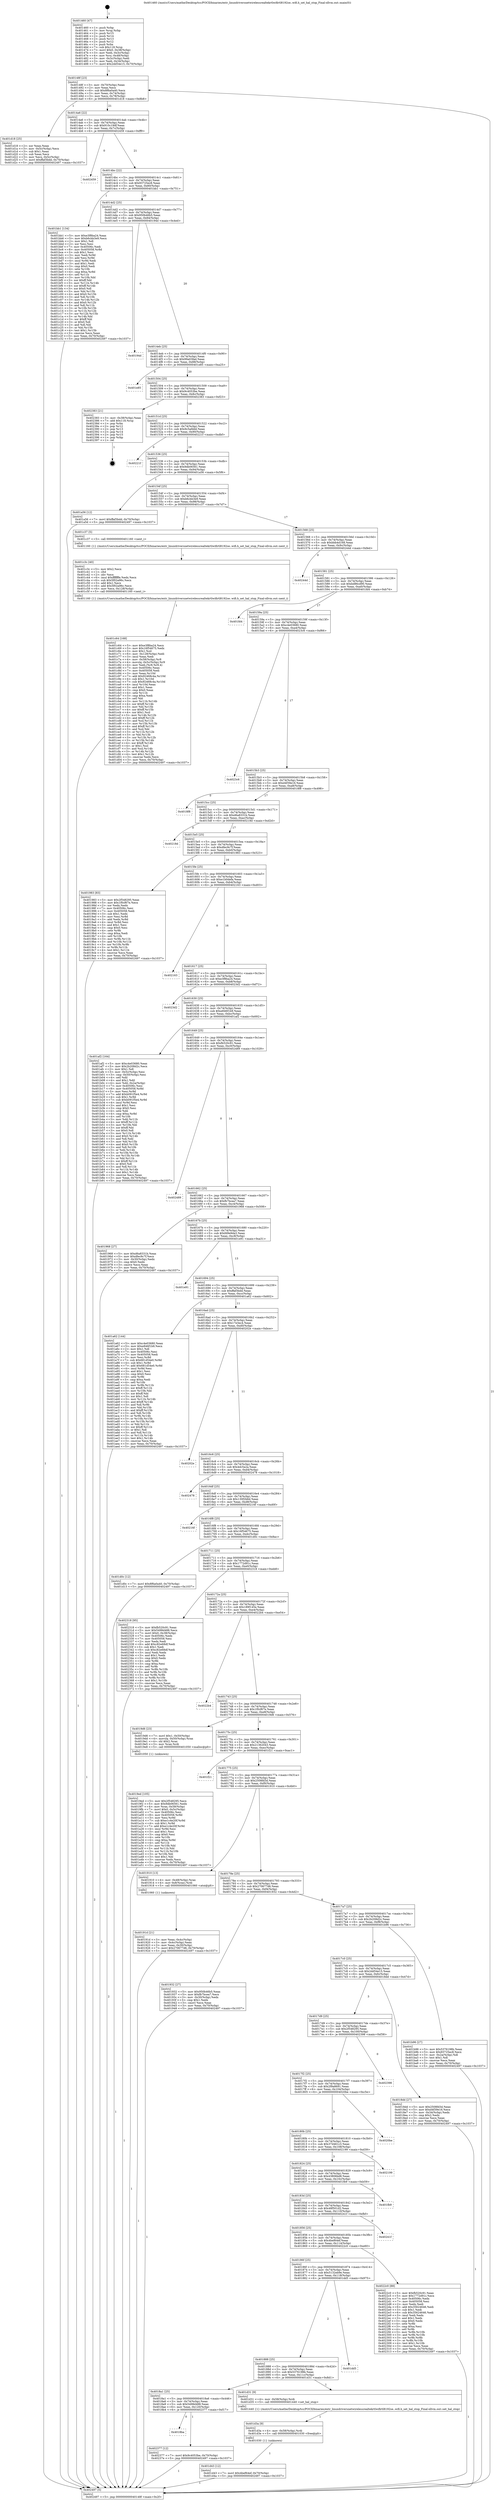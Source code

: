 digraph "0x401460" {
  label = "0x401460 (/mnt/c/Users/mathe/Desktop/tcc/POCII/binaries/extr_linuxdriversnetwirelessrealtekrtlwifirtl8192se..wifi.h_set_hal_stop_Final-ollvm.out::main(0))"
  labelloc = "t"
  node[shape=record]

  Entry [label="",width=0.3,height=0.3,shape=circle,fillcolor=black,style=filled]
  "0x40148f" [label="{
     0x40148f [23]\l
     | [instrs]\l
     &nbsp;&nbsp;0x40148f \<+3\>: mov -0x70(%rbp),%eax\l
     &nbsp;&nbsp;0x401492 \<+2\>: mov %eax,%ecx\l
     &nbsp;&nbsp;0x401494 \<+6\>: sub $0x8f6a0a40,%ecx\l
     &nbsp;&nbsp;0x40149a \<+3\>: mov %eax,-0x74(%rbp)\l
     &nbsp;&nbsp;0x40149d \<+3\>: mov %ecx,-0x78(%rbp)\l
     &nbsp;&nbsp;0x4014a0 \<+6\>: je 0000000000401d18 \<main+0x8b8\>\l
  }"]
  "0x401d18" [label="{
     0x401d18 [25]\l
     | [instrs]\l
     &nbsp;&nbsp;0x401d18 \<+2\>: xor %eax,%eax\l
     &nbsp;&nbsp;0x401d1a \<+3\>: mov -0x5c(%rbp),%ecx\l
     &nbsp;&nbsp;0x401d1d \<+3\>: sub $0x1,%eax\l
     &nbsp;&nbsp;0x401d20 \<+2\>: sub %eax,%ecx\l
     &nbsp;&nbsp;0x401d22 \<+3\>: mov %ecx,-0x5c(%rbp)\l
     &nbsp;&nbsp;0x401d25 \<+7\>: movl $0xffaf3bdd,-0x70(%rbp)\l
     &nbsp;&nbsp;0x401d2c \<+5\>: jmp 0000000000402497 \<main+0x1037\>\l
  }"]
  "0x4014a6" [label="{
     0x4014a6 [22]\l
     | [instrs]\l
     &nbsp;&nbsp;0x4014a6 \<+5\>: jmp 00000000004014ab \<main+0x4b\>\l
     &nbsp;&nbsp;0x4014ab \<+3\>: mov -0x74(%rbp),%eax\l
     &nbsp;&nbsp;0x4014ae \<+5\>: sub $0x910c19df,%eax\l
     &nbsp;&nbsp;0x4014b3 \<+3\>: mov %eax,-0x7c(%rbp)\l
     &nbsp;&nbsp;0x4014b6 \<+6\>: je 0000000000402459 \<main+0xff9\>\l
  }"]
  Exit [label="",width=0.3,height=0.3,shape=circle,fillcolor=black,style=filled,peripheries=2]
  "0x402459" [label="{
     0x402459\l
  }", style=dashed]
  "0x4014bc" [label="{
     0x4014bc [22]\l
     | [instrs]\l
     &nbsp;&nbsp;0x4014bc \<+5\>: jmp 00000000004014c1 \<main+0x61\>\l
     &nbsp;&nbsp;0x4014c1 \<+3\>: mov -0x74(%rbp),%eax\l
     &nbsp;&nbsp;0x4014c4 \<+5\>: sub $0x93725ec8,%eax\l
     &nbsp;&nbsp;0x4014c9 \<+3\>: mov %eax,-0x80(%rbp)\l
     &nbsp;&nbsp;0x4014cc \<+6\>: je 0000000000401bb1 \<main+0x751\>\l
  }"]
  "0x4018ba" [label="{
     0x4018ba\l
  }", style=dashed]
  "0x401bb1" [label="{
     0x401bb1 [134]\l
     | [instrs]\l
     &nbsp;&nbsp;0x401bb1 \<+5\>: mov $0xe3f8ba24,%eax\l
     &nbsp;&nbsp;0x401bb6 \<+5\>: mov $0xb6cbb3e9,%ecx\l
     &nbsp;&nbsp;0x401bbb \<+2\>: mov $0x1,%dl\l
     &nbsp;&nbsp;0x401bbd \<+2\>: xor %esi,%esi\l
     &nbsp;&nbsp;0x401bbf \<+7\>: mov 0x40506c,%edi\l
     &nbsp;&nbsp;0x401bc6 \<+8\>: mov 0x405058,%r8d\l
     &nbsp;&nbsp;0x401bce \<+3\>: sub $0x1,%esi\l
     &nbsp;&nbsp;0x401bd1 \<+3\>: mov %edi,%r9d\l
     &nbsp;&nbsp;0x401bd4 \<+3\>: add %esi,%r9d\l
     &nbsp;&nbsp;0x401bd7 \<+4\>: imul %r9d,%edi\l
     &nbsp;&nbsp;0x401bdb \<+3\>: and $0x1,%edi\l
     &nbsp;&nbsp;0x401bde \<+3\>: cmp $0x0,%edi\l
     &nbsp;&nbsp;0x401be1 \<+4\>: sete %r10b\l
     &nbsp;&nbsp;0x401be5 \<+4\>: cmp $0xa,%r8d\l
     &nbsp;&nbsp;0x401be9 \<+4\>: setl %r11b\l
     &nbsp;&nbsp;0x401bed \<+3\>: mov %r10b,%bl\l
     &nbsp;&nbsp;0x401bf0 \<+3\>: xor $0xff,%bl\l
     &nbsp;&nbsp;0x401bf3 \<+3\>: mov %r11b,%r14b\l
     &nbsp;&nbsp;0x401bf6 \<+4\>: xor $0xff,%r14b\l
     &nbsp;&nbsp;0x401bfa \<+3\>: xor $0x0,%dl\l
     &nbsp;&nbsp;0x401bfd \<+3\>: mov %bl,%r15b\l
     &nbsp;&nbsp;0x401c00 \<+4\>: and $0x0,%r15b\l
     &nbsp;&nbsp;0x401c04 \<+3\>: and %dl,%r10b\l
     &nbsp;&nbsp;0x401c07 \<+3\>: mov %r14b,%r12b\l
     &nbsp;&nbsp;0x401c0a \<+4\>: and $0x0,%r12b\l
     &nbsp;&nbsp;0x401c0e \<+3\>: and %dl,%r11b\l
     &nbsp;&nbsp;0x401c11 \<+3\>: or %r10b,%r15b\l
     &nbsp;&nbsp;0x401c14 \<+3\>: or %r11b,%r12b\l
     &nbsp;&nbsp;0x401c17 \<+3\>: xor %r12b,%r15b\l
     &nbsp;&nbsp;0x401c1a \<+3\>: or %r14b,%bl\l
     &nbsp;&nbsp;0x401c1d \<+3\>: xor $0xff,%bl\l
     &nbsp;&nbsp;0x401c20 \<+3\>: or $0x0,%dl\l
     &nbsp;&nbsp;0x401c23 \<+2\>: and %dl,%bl\l
     &nbsp;&nbsp;0x401c25 \<+3\>: or %bl,%r15b\l
     &nbsp;&nbsp;0x401c28 \<+4\>: test $0x1,%r15b\l
     &nbsp;&nbsp;0x401c2c \<+3\>: cmovne %ecx,%eax\l
     &nbsp;&nbsp;0x401c2f \<+3\>: mov %eax,-0x70(%rbp)\l
     &nbsp;&nbsp;0x401c32 \<+5\>: jmp 0000000000402497 \<main+0x1037\>\l
  }"]
  "0x4014d2" [label="{
     0x4014d2 [25]\l
     | [instrs]\l
     &nbsp;&nbsp;0x4014d2 \<+5\>: jmp 00000000004014d7 \<main+0x77\>\l
     &nbsp;&nbsp;0x4014d7 \<+3\>: mov -0x74(%rbp),%eax\l
     &nbsp;&nbsp;0x4014da \<+5\>: sub $0x950b46b5,%eax\l
     &nbsp;&nbsp;0x4014df \<+6\>: mov %eax,-0x84(%rbp)\l
     &nbsp;&nbsp;0x4014e5 \<+6\>: je 000000000040194d \<main+0x4ed\>\l
  }"]
  "0x402377" [label="{
     0x402377 [12]\l
     | [instrs]\l
     &nbsp;&nbsp;0x402377 \<+7\>: movl $0x9c4053be,-0x70(%rbp)\l
     &nbsp;&nbsp;0x40237e \<+5\>: jmp 0000000000402497 \<main+0x1037\>\l
  }"]
  "0x40194d" [label="{
     0x40194d\l
  }", style=dashed]
  "0x4014eb" [label="{
     0x4014eb [25]\l
     | [instrs]\l
     &nbsp;&nbsp;0x4014eb \<+5\>: jmp 00000000004014f0 \<main+0x90\>\l
     &nbsp;&nbsp;0x4014f0 \<+3\>: mov -0x74(%rbp),%eax\l
     &nbsp;&nbsp;0x4014f3 \<+5\>: sub $0x99a03fad,%eax\l
     &nbsp;&nbsp;0x4014f8 \<+6\>: mov %eax,-0x88(%rbp)\l
     &nbsp;&nbsp;0x4014fe \<+6\>: je 0000000000401e85 \<main+0xa25\>\l
  }"]
  "0x401d43" [label="{
     0x401d43 [12]\l
     | [instrs]\l
     &nbsp;&nbsp;0x401d43 \<+7\>: movl $0x4bef64ef,-0x70(%rbp)\l
     &nbsp;&nbsp;0x401d4a \<+5\>: jmp 0000000000402497 \<main+0x1037\>\l
  }"]
  "0x401e85" [label="{
     0x401e85\l
  }", style=dashed]
  "0x401504" [label="{
     0x401504 [25]\l
     | [instrs]\l
     &nbsp;&nbsp;0x401504 \<+5\>: jmp 0000000000401509 \<main+0xa9\>\l
     &nbsp;&nbsp;0x401509 \<+3\>: mov -0x74(%rbp),%eax\l
     &nbsp;&nbsp;0x40150c \<+5\>: sub $0x9c4053be,%eax\l
     &nbsp;&nbsp;0x401511 \<+6\>: mov %eax,-0x8c(%rbp)\l
     &nbsp;&nbsp;0x401517 \<+6\>: je 0000000000402383 \<main+0xf23\>\l
  }"]
  "0x401d3a" [label="{
     0x401d3a [9]\l
     | [instrs]\l
     &nbsp;&nbsp;0x401d3a \<+4\>: mov -0x58(%rbp),%rdi\l
     &nbsp;&nbsp;0x401d3e \<+5\>: call 0000000000401030 \<free@plt\>\l
     | [calls]\l
     &nbsp;&nbsp;0x401030 \{1\} (unknown)\l
  }"]
  "0x402383" [label="{
     0x402383 [21]\l
     | [instrs]\l
     &nbsp;&nbsp;0x402383 \<+3\>: mov -0x38(%rbp),%eax\l
     &nbsp;&nbsp;0x402386 \<+7\>: add $0x118,%rsp\l
     &nbsp;&nbsp;0x40238d \<+1\>: pop %rbx\l
     &nbsp;&nbsp;0x40238e \<+2\>: pop %r12\l
     &nbsp;&nbsp;0x402390 \<+2\>: pop %r13\l
     &nbsp;&nbsp;0x402392 \<+2\>: pop %r14\l
     &nbsp;&nbsp;0x402394 \<+2\>: pop %r15\l
     &nbsp;&nbsp;0x402396 \<+1\>: pop %rbp\l
     &nbsp;&nbsp;0x402397 \<+1\>: ret\l
  }"]
  "0x40151d" [label="{
     0x40151d [25]\l
     | [instrs]\l
     &nbsp;&nbsp;0x40151d \<+5\>: jmp 0000000000401522 \<main+0xc2\>\l
     &nbsp;&nbsp;0x401522 \<+3\>: mov -0x74(%rbp),%eax\l
     &nbsp;&nbsp;0x401525 \<+5\>: sub $0x9c5afddd,%eax\l
     &nbsp;&nbsp;0x40152a \<+6\>: mov %eax,-0x90(%rbp)\l
     &nbsp;&nbsp;0x401530 \<+6\>: je 000000000040221f \<main+0xdbf\>\l
  }"]
  "0x4018a1" [label="{
     0x4018a1 [25]\l
     | [instrs]\l
     &nbsp;&nbsp;0x4018a1 \<+5\>: jmp 00000000004018a6 \<main+0x446\>\l
     &nbsp;&nbsp;0x4018a6 \<+3\>: mov -0x74(%rbp),%eax\l
     &nbsp;&nbsp;0x4018a9 \<+5\>: sub $0x5498d488,%eax\l
     &nbsp;&nbsp;0x4018ae \<+6\>: mov %eax,-0x120(%rbp)\l
     &nbsp;&nbsp;0x4018b4 \<+6\>: je 0000000000402377 \<main+0xf17\>\l
  }"]
  "0x40221f" [label="{
     0x40221f\l
  }", style=dashed]
  "0x401536" [label="{
     0x401536 [25]\l
     | [instrs]\l
     &nbsp;&nbsp;0x401536 \<+5\>: jmp 000000000040153b \<main+0xdb\>\l
     &nbsp;&nbsp;0x40153b \<+3\>: mov -0x74(%rbp),%eax\l
     &nbsp;&nbsp;0x40153e \<+5\>: sub $0x9db06561,%eax\l
     &nbsp;&nbsp;0x401543 \<+6\>: mov %eax,-0x94(%rbp)\l
     &nbsp;&nbsp;0x401549 \<+6\>: je 0000000000401a56 \<main+0x5f6\>\l
  }"]
  "0x401d31" [label="{
     0x401d31 [9]\l
     | [instrs]\l
     &nbsp;&nbsp;0x401d31 \<+4\>: mov -0x58(%rbp),%rdi\l
     &nbsp;&nbsp;0x401d35 \<+5\>: call 0000000000401440 \<set_hal_stop\>\l
     | [calls]\l
     &nbsp;&nbsp;0x401440 \{1\} (/mnt/c/Users/mathe/Desktop/tcc/POCII/binaries/extr_linuxdriversnetwirelessrealtekrtlwifirtl8192se..wifi.h_set_hal_stop_Final-ollvm.out::set_hal_stop)\l
  }"]
  "0x401a56" [label="{
     0x401a56 [12]\l
     | [instrs]\l
     &nbsp;&nbsp;0x401a56 \<+7\>: movl $0xffaf3bdd,-0x70(%rbp)\l
     &nbsp;&nbsp;0x401a5d \<+5\>: jmp 0000000000402497 \<main+0x1037\>\l
  }"]
  "0x40154f" [label="{
     0x40154f [25]\l
     | [instrs]\l
     &nbsp;&nbsp;0x40154f \<+5\>: jmp 0000000000401554 \<main+0xf4\>\l
     &nbsp;&nbsp;0x401554 \<+3\>: mov -0x74(%rbp),%eax\l
     &nbsp;&nbsp;0x401557 \<+5\>: sub $0xb6cbb3e9,%eax\l
     &nbsp;&nbsp;0x40155c \<+6\>: mov %eax,-0x98(%rbp)\l
     &nbsp;&nbsp;0x401562 \<+6\>: je 0000000000401c37 \<main+0x7d7\>\l
  }"]
  "0x401888" [label="{
     0x401888 [25]\l
     | [instrs]\l
     &nbsp;&nbsp;0x401888 \<+5\>: jmp 000000000040188d \<main+0x42d\>\l
     &nbsp;&nbsp;0x40188d \<+3\>: mov -0x74(%rbp),%eax\l
     &nbsp;&nbsp;0x401890 \<+5\>: sub $0x5376198b,%eax\l
     &nbsp;&nbsp;0x401895 \<+6\>: mov %eax,-0x11c(%rbp)\l
     &nbsp;&nbsp;0x40189b \<+6\>: je 0000000000401d31 \<main+0x8d1\>\l
  }"]
  "0x401c37" [label="{
     0x401c37 [5]\l
     | [instrs]\l
     &nbsp;&nbsp;0x401c37 \<+5\>: call 0000000000401160 \<next_i\>\l
     | [calls]\l
     &nbsp;&nbsp;0x401160 \{1\} (/mnt/c/Users/mathe/Desktop/tcc/POCII/binaries/extr_linuxdriversnetwirelessrealtekrtlwifirtl8192se..wifi.h_set_hal_stop_Final-ollvm.out::next_i)\l
  }"]
  "0x401568" [label="{
     0x401568 [25]\l
     | [instrs]\l
     &nbsp;&nbsp;0x401568 \<+5\>: jmp 000000000040156d \<main+0x10d\>\l
     &nbsp;&nbsp;0x40156d \<+3\>: mov -0x74(%rbp),%eax\l
     &nbsp;&nbsp;0x401570 \<+5\>: sub $0xbbb4d168,%eax\l
     &nbsp;&nbsp;0x401575 \<+6\>: mov %eax,-0x9c(%rbp)\l
     &nbsp;&nbsp;0x40157b \<+6\>: je 000000000040244d \<main+0xfed\>\l
  }"]
  "0x401dd5" [label="{
     0x401dd5\l
  }", style=dashed]
  "0x40244d" [label="{
     0x40244d\l
  }", style=dashed]
  "0x401581" [label="{
     0x401581 [25]\l
     | [instrs]\l
     &nbsp;&nbsp;0x401581 \<+5\>: jmp 0000000000401586 \<main+0x126\>\l
     &nbsp;&nbsp;0x401586 \<+3\>: mov -0x74(%rbp),%eax\l
     &nbsp;&nbsp;0x401589 \<+5\>: sub $0xbd86cd90,%eax\l
     &nbsp;&nbsp;0x40158e \<+6\>: mov %eax,-0xa0(%rbp)\l
     &nbsp;&nbsp;0x401594 \<+6\>: je 0000000000401fd4 \<main+0xb74\>\l
  }"]
  "0x40186f" [label="{
     0x40186f [25]\l
     | [instrs]\l
     &nbsp;&nbsp;0x40186f \<+5\>: jmp 0000000000401874 \<main+0x414\>\l
     &nbsp;&nbsp;0x401874 \<+3\>: mov -0x74(%rbp),%eax\l
     &nbsp;&nbsp;0x401877 \<+5\>: sub $0x5132eb9e,%eax\l
     &nbsp;&nbsp;0x40187c \<+6\>: mov %eax,-0x118(%rbp)\l
     &nbsp;&nbsp;0x401882 \<+6\>: je 0000000000401dd5 \<main+0x975\>\l
  }"]
  "0x401fd4" [label="{
     0x401fd4\l
  }", style=dashed]
  "0x40159a" [label="{
     0x40159a [25]\l
     | [instrs]\l
     &nbsp;&nbsp;0x40159a \<+5\>: jmp 000000000040159f \<main+0x13f\>\l
     &nbsp;&nbsp;0x40159f \<+3\>: mov -0x74(%rbp),%eax\l
     &nbsp;&nbsp;0x4015a2 \<+5\>: sub $0xc4e03680,%eax\l
     &nbsp;&nbsp;0x4015a7 \<+6\>: mov %eax,-0xa4(%rbp)\l
     &nbsp;&nbsp;0x4015ad \<+6\>: je 00000000004023c6 \<main+0xf66\>\l
  }"]
  "0x4022c0" [label="{
     0x4022c0 [88]\l
     | [instrs]\l
     &nbsp;&nbsp;0x4022c0 \<+5\>: mov $0xfb520c91,%eax\l
     &nbsp;&nbsp;0x4022c5 \<+5\>: mov $0x1772d91c,%ecx\l
     &nbsp;&nbsp;0x4022ca \<+7\>: mov 0x40506c,%edx\l
     &nbsp;&nbsp;0x4022d1 \<+7\>: mov 0x405058,%esi\l
     &nbsp;&nbsp;0x4022d8 \<+2\>: mov %edx,%edi\l
     &nbsp;&nbsp;0x4022da \<+6\>: add $0x35624646,%edi\l
     &nbsp;&nbsp;0x4022e0 \<+3\>: sub $0x1,%edi\l
     &nbsp;&nbsp;0x4022e3 \<+6\>: sub $0x35624646,%edi\l
     &nbsp;&nbsp;0x4022e9 \<+3\>: imul %edi,%edx\l
     &nbsp;&nbsp;0x4022ec \<+3\>: and $0x1,%edx\l
     &nbsp;&nbsp;0x4022ef \<+3\>: cmp $0x0,%edx\l
     &nbsp;&nbsp;0x4022f2 \<+4\>: sete %r8b\l
     &nbsp;&nbsp;0x4022f6 \<+3\>: cmp $0xa,%esi\l
     &nbsp;&nbsp;0x4022f9 \<+4\>: setl %r9b\l
     &nbsp;&nbsp;0x4022fd \<+3\>: mov %r8b,%r10b\l
     &nbsp;&nbsp;0x402300 \<+3\>: and %r9b,%r10b\l
     &nbsp;&nbsp;0x402303 \<+3\>: xor %r9b,%r8b\l
     &nbsp;&nbsp;0x402306 \<+3\>: or %r8b,%r10b\l
     &nbsp;&nbsp;0x402309 \<+4\>: test $0x1,%r10b\l
     &nbsp;&nbsp;0x40230d \<+3\>: cmovne %ecx,%eax\l
     &nbsp;&nbsp;0x402310 \<+3\>: mov %eax,-0x70(%rbp)\l
     &nbsp;&nbsp;0x402313 \<+5\>: jmp 0000000000402497 \<main+0x1037\>\l
  }"]
  "0x4023c6" [label="{
     0x4023c6\l
  }", style=dashed]
  "0x4015b3" [label="{
     0x4015b3 [25]\l
     | [instrs]\l
     &nbsp;&nbsp;0x4015b3 \<+5\>: jmp 00000000004015b8 \<main+0x158\>\l
     &nbsp;&nbsp;0x4015b8 \<+3\>: mov -0x74(%rbp),%eax\l
     &nbsp;&nbsp;0x4015bb \<+5\>: sub $0xd4f39e16,%eax\l
     &nbsp;&nbsp;0x4015c0 \<+6\>: mov %eax,-0xa8(%rbp)\l
     &nbsp;&nbsp;0x4015c6 \<+6\>: je 00000000004018f8 \<main+0x498\>\l
  }"]
  "0x401856" [label="{
     0x401856 [25]\l
     | [instrs]\l
     &nbsp;&nbsp;0x401856 \<+5\>: jmp 000000000040185b \<main+0x3fb\>\l
     &nbsp;&nbsp;0x40185b \<+3\>: mov -0x74(%rbp),%eax\l
     &nbsp;&nbsp;0x40185e \<+5\>: sub $0x4bef64ef,%eax\l
     &nbsp;&nbsp;0x401863 \<+6\>: mov %eax,-0x114(%rbp)\l
     &nbsp;&nbsp;0x401869 \<+6\>: je 00000000004022c0 \<main+0xe60\>\l
  }"]
  "0x4018f8" [label="{
     0x4018f8\l
  }", style=dashed]
  "0x4015cc" [label="{
     0x4015cc [25]\l
     | [instrs]\l
     &nbsp;&nbsp;0x4015cc \<+5\>: jmp 00000000004015d1 \<main+0x171\>\l
     &nbsp;&nbsp;0x4015d1 \<+3\>: mov -0x74(%rbp),%eax\l
     &nbsp;&nbsp;0x4015d4 \<+5\>: sub $0xd6a8331b,%eax\l
     &nbsp;&nbsp;0x4015d9 \<+6\>: mov %eax,-0xac(%rbp)\l
     &nbsp;&nbsp;0x4015df \<+6\>: je 000000000040218d \<main+0xd2d\>\l
  }"]
  "0x40241f" [label="{
     0x40241f\l
  }", style=dashed]
  "0x40218d" [label="{
     0x40218d\l
  }", style=dashed]
  "0x4015e5" [label="{
     0x4015e5 [25]\l
     | [instrs]\l
     &nbsp;&nbsp;0x4015e5 \<+5\>: jmp 00000000004015ea \<main+0x18a\>\l
     &nbsp;&nbsp;0x4015ea \<+3\>: mov -0x74(%rbp),%eax\l
     &nbsp;&nbsp;0x4015ed \<+5\>: sub $0xdfec9c7f,%eax\l
     &nbsp;&nbsp;0x4015f2 \<+6\>: mov %eax,-0xb0(%rbp)\l
     &nbsp;&nbsp;0x4015f8 \<+6\>: je 0000000000401983 \<main+0x523\>\l
  }"]
  "0x40183d" [label="{
     0x40183d [25]\l
     | [instrs]\l
     &nbsp;&nbsp;0x40183d \<+5\>: jmp 0000000000401842 \<main+0x3e2\>\l
     &nbsp;&nbsp;0x401842 \<+3\>: mov -0x74(%rbp),%eax\l
     &nbsp;&nbsp;0x401845 \<+5\>: sub $0x48f501d2,%eax\l
     &nbsp;&nbsp;0x40184a \<+6\>: mov %eax,-0x110(%rbp)\l
     &nbsp;&nbsp;0x401850 \<+6\>: je 000000000040241f \<main+0xfbf\>\l
  }"]
  "0x401983" [label="{
     0x401983 [83]\l
     | [instrs]\l
     &nbsp;&nbsp;0x401983 \<+5\>: mov $0x2f548295,%eax\l
     &nbsp;&nbsp;0x401988 \<+5\>: mov $0x1f0cf67e,%ecx\l
     &nbsp;&nbsp;0x40198d \<+2\>: xor %edx,%edx\l
     &nbsp;&nbsp;0x40198f \<+7\>: mov 0x40506c,%esi\l
     &nbsp;&nbsp;0x401996 \<+7\>: mov 0x405058,%edi\l
     &nbsp;&nbsp;0x40199d \<+3\>: sub $0x1,%edx\l
     &nbsp;&nbsp;0x4019a0 \<+3\>: mov %esi,%r8d\l
     &nbsp;&nbsp;0x4019a3 \<+3\>: add %edx,%r8d\l
     &nbsp;&nbsp;0x4019a6 \<+4\>: imul %r8d,%esi\l
     &nbsp;&nbsp;0x4019aa \<+3\>: and $0x1,%esi\l
     &nbsp;&nbsp;0x4019ad \<+3\>: cmp $0x0,%esi\l
     &nbsp;&nbsp;0x4019b0 \<+4\>: sete %r9b\l
     &nbsp;&nbsp;0x4019b4 \<+3\>: cmp $0xa,%edi\l
     &nbsp;&nbsp;0x4019b7 \<+4\>: setl %r10b\l
     &nbsp;&nbsp;0x4019bb \<+3\>: mov %r9b,%r11b\l
     &nbsp;&nbsp;0x4019be \<+3\>: and %r10b,%r11b\l
     &nbsp;&nbsp;0x4019c1 \<+3\>: xor %r10b,%r9b\l
     &nbsp;&nbsp;0x4019c4 \<+3\>: or %r9b,%r11b\l
     &nbsp;&nbsp;0x4019c7 \<+4\>: test $0x1,%r11b\l
     &nbsp;&nbsp;0x4019cb \<+3\>: cmovne %ecx,%eax\l
     &nbsp;&nbsp;0x4019ce \<+3\>: mov %eax,-0x70(%rbp)\l
     &nbsp;&nbsp;0x4019d1 \<+5\>: jmp 0000000000402497 \<main+0x1037\>\l
  }"]
  "0x4015fe" [label="{
     0x4015fe [25]\l
     | [instrs]\l
     &nbsp;&nbsp;0x4015fe \<+5\>: jmp 0000000000401603 \<main+0x1a3\>\l
     &nbsp;&nbsp;0x401603 \<+3\>: mov -0x74(%rbp),%eax\l
     &nbsp;&nbsp;0x401606 \<+5\>: sub $0xe1b0defa,%eax\l
     &nbsp;&nbsp;0x40160b \<+6\>: mov %eax,-0xb4(%rbp)\l
     &nbsp;&nbsp;0x401611 \<+6\>: je 0000000000402163 \<main+0xd03\>\l
  }"]
  "0x401fb9" [label="{
     0x401fb9\l
  }", style=dashed]
  "0x402163" [label="{
     0x402163\l
  }", style=dashed]
  "0x401617" [label="{
     0x401617 [25]\l
     | [instrs]\l
     &nbsp;&nbsp;0x401617 \<+5\>: jmp 000000000040161c \<main+0x1bc\>\l
     &nbsp;&nbsp;0x40161c \<+3\>: mov -0x74(%rbp),%eax\l
     &nbsp;&nbsp;0x40161f \<+5\>: sub $0xe3f8ba24,%eax\l
     &nbsp;&nbsp;0x401624 \<+6\>: mov %eax,-0xb8(%rbp)\l
     &nbsp;&nbsp;0x40162a \<+6\>: je 00000000004023d2 \<main+0xf72\>\l
  }"]
  "0x401824" [label="{
     0x401824 [25]\l
     | [instrs]\l
     &nbsp;&nbsp;0x401824 \<+5\>: jmp 0000000000401829 \<main+0x3c9\>\l
     &nbsp;&nbsp;0x401829 \<+3\>: mov -0x74(%rbp),%eax\l
     &nbsp;&nbsp;0x40182c \<+5\>: sub $0x43806bd8,%eax\l
     &nbsp;&nbsp;0x401831 \<+6\>: mov %eax,-0x10c(%rbp)\l
     &nbsp;&nbsp;0x401837 \<+6\>: je 0000000000401fb9 \<main+0xb59\>\l
  }"]
  "0x4023d2" [label="{
     0x4023d2\l
  }", style=dashed]
  "0x401630" [label="{
     0x401630 [25]\l
     | [instrs]\l
     &nbsp;&nbsp;0x401630 \<+5\>: jmp 0000000000401635 \<main+0x1d5\>\l
     &nbsp;&nbsp;0x401635 \<+3\>: mov -0x74(%rbp),%eax\l
     &nbsp;&nbsp;0x401638 \<+5\>: sub $0xe846f1b9,%eax\l
     &nbsp;&nbsp;0x40163d \<+6\>: mov %eax,-0xbc(%rbp)\l
     &nbsp;&nbsp;0x401643 \<+6\>: je 0000000000401af2 \<main+0x692\>\l
  }"]
  "0x402199" [label="{
     0x402199\l
  }", style=dashed]
  "0x401af2" [label="{
     0x401af2 [164]\l
     | [instrs]\l
     &nbsp;&nbsp;0x401af2 \<+5\>: mov $0xc4e03680,%eax\l
     &nbsp;&nbsp;0x401af7 \<+5\>: mov $0x2b208d2c,%ecx\l
     &nbsp;&nbsp;0x401afc \<+2\>: mov $0x1,%dl\l
     &nbsp;&nbsp;0x401afe \<+3\>: mov -0x5c(%rbp),%esi\l
     &nbsp;&nbsp;0x401b01 \<+3\>: cmp -0x50(%rbp),%esi\l
     &nbsp;&nbsp;0x401b04 \<+4\>: setl %dil\l
     &nbsp;&nbsp;0x401b08 \<+4\>: and $0x1,%dil\l
     &nbsp;&nbsp;0x401b0c \<+4\>: mov %dil,-0x2a(%rbp)\l
     &nbsp;&nbsp;0x401b10 \<+7\>: mov 0x40506c,%esi\l
     &nbsp;&nbsp;0x401b17 \<+8\>: mov 0x405058,%r8d\l
     &nbsp;&nbsp;0x401b1f \<+3\>: mov %esi,%r9d\l
     &nbsp;&nbsp;0x401b22 \<+7\>: add $0xb091f5e4,%r9d\l
     &nbsp;&nbsp;0x401b29 \<+4\>: sub $0x1,%r9d\l
     &nbsp;&nbsp;0x401b2d \<+7\>: sub $0xb091f5e4,%r9d\l
     &nbsp;&nbsp;0x401b34 \<+4\>: imul %r9d,%esi\l
     &nbsp;&nbsp;0x401b38 \<+3\>: and $0x1,%esi\l
     &nbsp;&nbsp;0x401b3b \<+3\>: cmp $0x0,%esi\l
     &nbsp;&nbsp;0x401b3e \<+4\>: sete %dil\l
     &nbsp;&nbsp;0x401b42 \<+4\>: cmp $0xa,%r8d\l
     &nbsp;&nbsp;0x401b46 \<+4\>: setl %r10b\l
     &nbsp;&nbsp;0x401b4a \<+3\>: mov %dil,%r11b\l
     &nbsp;&nbsp;0x401b4d \<+4\>: xor $0xff,%r11b\l
     &nbsp;&nbsp;0x401b51 \<+3\>: mov %r10b,%bl\l
     &nbsp;&nbsp;0x401b54 \<+3\>: xor $0xff,%bl\l
     &nbsp;&nbsp;0x401b57 \<+3\>: xor $0x0,%dl\l
     &nbsp;&nbsp;0x401b5a \<+3\>: mov %r11b,%r14b\l
     &nbsp;&nbsp;0x401b5d \<+4\>: and $0x0,%r14b\l
     &nbsp;&nbsp;0x401b61 \<+3\>: and %dl,%dil\l
     &nbsp;&nbsp;0x401b64 \<+3\>: mov %bl,%r15b\l
     &nbsp;&nbsp;0x401b67 \<+4\>: and $0x0,%r15b\l
     &nbsp;&nbsp;0x401b6b \<+3\>: and %dl,%r10b\l
     &nbsp;&nbsp;0x401b6e \<+3\>: or %dil,%r14b\l
     &nbsp;&nbsp;0x401b71 \<+3\>: or %r10b,%r15b\l
     &nbsp;&nbsp;0x401b74 \<+3\>: xor %r15b,%r14b\l
     &nbsp;&nbsp;0x401b77 \<+3\>: or %bl,%r11b\l
     &nbsp;&nbsp;0x401b7a \<+4\>: xor $0xff,%r11b\l
     &nbsp;&nbsp;0x401b7e \<+3\>: or $0x0,%dl\l
     &nbsp;&nbsp;0x401b81 \<+3\>: and %dl,%r11b\l
     &nbsp;&nbsp;0x401b84 \<+3\>: or %r11b,%r14b\l
     &nbsp;&nbsp;0x401b87 \<+4\>: test $0x1,%r14b\l
     &nbsp;&nbsp;0x401b8b \<+3\>: cmovne %ecx,%eax\l
     &nbsp;&nbsp;0x401b8e \<+3\>: mov %eax,-0x70(%rbp)\l
     &nbsp;&nbsp;0x401b91 \<+5\>: jmp 0000000000402497 \<main+0x1037\>\l
  }"]
  "0x401649" [label="{
     0x401649 [25]\l
     | [instrs]\l
     &nbsp;&nbsp;0x401649 \<+5\>: jmp 000000000040164e \<main+0x1ee\>\l
     &nbsp;&nbsp;0x40164e \<+3\>: mov -0x74(%rbp),%eax\l
     &nbsp;&nbsp;0x401651 \<+5\>: sub $0xfb520c91,%eax\l
     &nbsp;&nbsp;0x401656 \<+6\>: mov %eax,-0xc0(%rbp)\l
     &nbsp;&nbsp;0x40165c \<+6\>: je 0000000000402489 \<main+0x1029\>\l
  }"]
  "0x40180b" [label="{
     0x40180b [25]\l
     | [instrs]\l
     &nbsp;&nbsp;0x40180b \<+5\>: jmp 0000000000401810 \<main+0x3b0\>\l
     &nbsp;&nbsp;0x401810 \<+3\>: mov -0x74(%rbp),%eax\l
     &nbsp;&nbsp;0x401813 \<+5\>: sub $0x37d461c3,%eax\l
     &nbsp;&nbsp;0x401818 \<+6\>: mov %eax,-0x108(%rbp)\l
     &nbsp;&nbsp;0x40181e \<+6\>: je 0000000000402199 \<main+0xd39\>\l
  }"]
  "0x402489" [label="{
     0x402489\l
  }", style=dashed]
  "0x401662" [label="{
     0x401662 [25]\l
     | [instrs]\l
     &nbsp;&nbsp;0x401662 \<+5\>: jmp 0000000000401667 \<main+0x207\>\l
     &nbsp;&nbsp;0x401667 \<+3\>: mov -0x74(%rbp),%eax\l
     &nbsp;&nbsp;0x40166a \<+5\>: sub $0xfb7bcea7,%eax\l
     &nbsp;&nbsp;0x40166f \<+6\>: mov %eax,-0xc4(%rbp)\l
     &nbsp;&nbsp;0x401675 \<+6\>: je 0000000000401968 \<main+0x508\>\l
  }"]
  "0x4020be" [label="{
     0x4020be\l
  }", style=dashed]
  "0x401968" [label="{
     0x401968 [27]\l
     | [instrs]\l
     &nbsp;&nbsp;0x401968 \<+5\>: mov $0xd6a8331b,%eax\l
     &nbsp;&nbsp;0x40196d \<+5\>: mov $0xdfec9c7f,%ecx\l
     &nbsp;&nbsp;0x401972 \<+3\>: mov -0x30(%rbp),%edx\l
     &nbsp;&nbsp;0x401975 \<+3\>: cmp $0x0,%edx\l
     &nbsp;&nbsp;0x401978 \<+3\>: cmove %ecx,%eax\l
     &nbsp;&nbsp;0x40197b \<+3\>: mov %eax,-0x70(%rbp)\l
     &nbsp;&nbsp;0x40197e \<+5\>: jmp 0000000000402497 \<main+0x1037\>\l
  }"]
  "0x40167b" [label="{
     0x40167b [25]\l
     | [instrs]\l
     &nbsp;&nbsp;0x40167b \<+5\>: jmp 0000000000401680 \<main+0x220\>\l
     &nbsp;&nbsp;0x401680 \<+3\>: mov -0x74(%rbp),%eax\l
     &nbsp;&nbsp;0x401683 \<+5\>: sub $0xfd9e9da3,%eax\l
     &nbsp;&nbsp;0x401688 \<+6\>: mov %eax,-0xc8(%rbp)\l
     &nbsp;&nbsp;0x40168e \<+6\>: je 0000000000401e91 \<main+0xa31\>\l
  }"]
  "0x4017f2" [label="{
     0x4017f2 [25]\l
     | [instrs]\l
     &nbsp;&nbsp;0x4017f2 \<+5\>: jmp 00000000004017f7 \<main+0x397\>\l
     &nbsp;&nbsp;0x4017f7 \<+3\>: mov -0x74(%rbp),%eax\l
     &nbsp;&nbsp;0x4017fa \<+5\>: sub $0x2f9a8691,%eax\l
     &nbsp;&nbsp;0x4017ff \<+6\>: mov %eax,-0x104(%rbp)\l
     &nbsp;&nbsp;0x401805 \<+6\>: je 00000000004020be \<main+0xc5e\>\l
  }"]
  "0x401e91" [label="{
     0x401e91\l
  }", style=dashed]
  "0x401694" [label="{
     0x401694 [25]\l
     | [instrs]\l
     &nbsp;&nbsp;0x401694 \<+5\>: jmp 0000000000401699 \<main+0x239\>\l
     &nbsp;&nbsp;0x401699 \<+3\>: mov -0x74(%rbp),%eax\l
     &nbsp;&nbsp;0x40169c \<+5\>: sub $0xffaf3bdd,%eax\l
     &nbsp;&nbsp;0x4016a1 \<+6\>: mov %eax,-0xcc(%rbp)\l
     &nbsp;&nbsp;0x4016a7 \<+6\>: je 0000000000401a62 \<main+0x602\>\l
  }"]
  "0x402398" [label="{
     0x402398\l
  }", style=dashed]
  "0x401a62" [label="{
     0x401a62 [144]\l
     | [instrs]\l
     &nbsp;&nbsp;0x401a62 \<+5\>: mov $0xc4e03680,%eax\l
     &nbsp;&nbsp;0x401a67 \<+5\>: mov $0xe846f1b9,%ecx\l
     &nbsp;&nbsp;0x401a6c \<+2\>: mov $0x1,%dl\l
     &nbsp;&nbsp;0x401a6e \<+7\>: mov 0x40506c,%esi\l
     &nbsp;&nbsp;0x401a75 \<+7\>: mov 0x405058,%edi\l
     &nbsp;&nbsp;0x401a7c \<+3\>: mov %esi,%r8d\l
     &nbsp;&nbsp;0x401a7f \<+7\>: sub $0x681d54e0,%r8d\l
     &nbsp;&nbsp;0x401a86 \<+4\>: sub $0x1,%r8d\l
     &nbsp;&nbsp;0x401a8a \<+7\>: add $0x681d54e0,%r8d\l
     &nbsp;&nbsp;0x401a91 \<+4\>: imul %r8d,%esi\l
     &nbsp;&nbsp;0x401a95 \<+3\>: and $0x1,%esi\l
     &nbsp;&nbsp;0x401a98 \<+3\>: cmp $0x0,%esi\l
     &nbsp;&nbsp;0x401a9b \<+4\>: sete %r9b\l
     &nbsp;&nbsp;0x401a9f \<+3\>: cmp $0xa,%edi\l
     &nbsp;&nbsp;0x401aa2 \<+4\>: setl %r10b\l
     &nbsp;&nbsp;0x401aa6 \<+3\>: mov %r9b,%r11b\l
     &nbsp;&nbsp;0x401aa9 \<+4\>: xor $0xff,%r11b\l
     &nbsp;&nbsp;0x401aad \<+3\>: mov %r10b,%bl\l
     &nbsp;&nbsp;0x401ab0 \<+3\>: xor $0xff,%bl\l
     &nbsp;&nbsp;0x401ab3 \<+3\>: xor $0x1,%dl\l
     &nbsp;&nbsp;0x401ab6 \<+3\>: mov %r11b,%r14b\l
     &nbsp;&nbsp;0x401ab9 \<+4\>: and $0xff,%r14b\l
     &nbsp;&nbsp;0x401abd \<+3\>: and %dl,%r9b\l
     &nbsp;&nbsp;0x401ac0 \<+3\>: mov %bl,%r15b\l
     &nbsp;&nbsp;0x401ac3 \<+4\>: and $0xff,%r15b\l
     &nbsp;&nbsp;0x401ac7 \<+3\>: and %dl,%r10b\l
     &nbsp;&nbsp;0x401aca \<+3\>: or %r9b,%r14b\l
     &nbsp;&nbsp;0x401acd \<+3\>: or %r10b,%r15b\l
     &nbsp;&nbsp;0x401ad0 \<+3\>: xor %r15b,%r14b\l
     &nbsp;&nbsp;0x401ad3 \<+3\>: or %bl,%r11b\l
     &nbsp;&nbsp;0x401ad6 \<+4\>: xor $0xff,%r11b\l
     &nbsp;&nbsp;0x401ada \<+3\>: or $0x1,%dl\l
     &nbsp;&nbsp;0x401add \<+3\>: and %dl,%r11b\l
     &nbsp;&nbsp;0x401ae0 \<+3\>: or %r11b,%r14b\l
     &nbsp;&nbsp;0x401ae3 \<+4\>: test $0x1,%r14b\l
     &nbsp;&nbsp;0x401ae7 \<+3\>: cmovne %ecx,%eax\l
     &nbsp;&nbsp;0x401aea \<+3\>: mov %eax,-0x70(%rbp)\l
     &nbsp;&nbsp;0x401aed \<+5\>: jmp 0000000000402497 \<main+0x1037\>\l
  }"]
  "0x4016ad" [label="{
     0x4016ad [25]\l
     | [instrs]\l
     &nbsp;&nbsp;0x4016ad \<+5\>: jmp 00000000004016b2 \<main+0x252\>\l
     &nbsp;&nbsp;0x4016b2 \<+3\>: mov -0x74(%rbp),%eax\l
     &nbsp;&nbsp;0x4016b5 \<+5\>: sub $0x17e3ec4,%eax\l
     &nbsp;&nbsp;0x4016ba \<+6\>: mov %eax,-0xd0(%rbp)\l
     &nbsp;&nbsp;0x4016c0 \<+6\>: je 000000000040202e \<main+0xbce\>\l
  }"]
  "0x401c64" [label="{
     0x401c64 [168]\l
     | [instrs]\l
     &nbsp;&nbsp;0x401c64 \<+5\>: mov $0xe3f8ba24,%ecx\l
     &nbsp;&nbsp;0x401c69 \<+5\>: mov $0x16f54675,%edx\l
     &nbsp;&nbsp;0x401c6e \<+3\>: mov $0x1,%sil\l
     &nbsp;&nbsp;0x401c71 \<+6\>: mov -0x128(%rbp),%edi\l
     &nbsp;&nbsp;0x401c77 \<+3\>: imul %eax,%edi\l
     &nbsp;&nbsp;0x401c7a \<+4\>: mov -0x58(%rbp),%r8\l
     &nbsp;&nbsp;0x401c7e \<+4\>: movslq -0x5c(%rbp),%r9\l
     &nbsp;&nbsp;0x401c82 \<+4\>: mov %edi,(%r8,%r9,4)\l
     &nbsp;&nbsp;0x401c86 \<+7\>: mov 0x40506c,%eax\l
     &nbsp;&nbsp;0x401c8d \<+7\>: mov 0x405058,%edi\l
     &nbsp;&nbsp;0x401c94 \<+3\>: mov %eax,%r10d\l
     &nbsp;&nbsp;0x401c97 \<+7\>: add $0x92468c4a,%r10d\l
     &nbsp;&nbsp;0x401c9e \<+4\>: sub $0x1,%r10d\l
     &nbsp;&nbsp;0x401ca2 \<+7\>: sub $0x92468c4a,%r10d\l
     &nbsp;&nbsp;0x401ca9 \<+4\>: imul %r10d,%eax\l
     &nbsp;&nbsp;0x401cad \<+3\>: and $0x1,%eax\l
     &nbsp;&nbsp;0x401cb0 \<+3\>: cmp $0x0,%eax\l
     &nbsp;&nbsp;0x401cb3 \<+4\>: sete %r11b\l
     &nbsp;&nbsp;0x401cb7 \<+3\>: cmp $0xa,%edi\l
     &nbsp;&nbsp;0x401cba \<+3\>: setl %bl\l
     &nbsp;&nbsp;0x401cbd \<+3\>: mov %r11b,%r14b\l
     &nbsp;&nbsp;0x401cc0 \<+4\>: xor $0xff,%r14b\l
     &nbsp;&nbsp;0x401cc4 \<+3\>: mov %bl,%r15b\l
     &nbsp;&nbsp;0x401cc7 \<+4\>: xor $0xff,%r15b\l
     &nbsp;&nbsp;0x401ccb \<+4\>: xor $0x1,%sil\l
     &nbsp;&nbsp;0x401ccf \<+3\>: mov %r14b,%r12b\l
     &nbsp;&nbsp;0x401cd2 \<+4\>: and $0xff,%r12b\l
     &nbsp;&nbsp;0x401cd6 \<+3\>: and %sil,%r11b\l
     &nbsp;&nbsp;0x401cd9 \<+3\>: mov %r15b,%r13b\l
     &nbsp;&nbsp;0x401cdc \<+4\>: and $0xff,%r13b\l
     &nbsp;&nbsp;0x401ce0 \<+3\>: and %sil,%bl\l
     &nbsp;&nbsp;0x401ce3 \<+3\>: or %r11b,%r12b\l
     &nbsp;&nbsp;0x401ce6 \<+3\>: or %bl,%r13b\l
     &nbsp;&nbsp;0x401ce9 \<+3\>: xor %r13b,%r12b\l
     &nbsp;&nbsp;0x401cec \<+3\>: or %r15b,%r14b\l
     &nbsp;&nbsp;0x401cef \<+4\>: xor $0xff,%r14b\l
     &nbsp;&nbsp;0x401cf3 \<+4\>: or $0x1,%sil\l
     &nbsp;&nbsp;0x401cf7 \<+3\>: and %sil,%r14b\l
     &nbsp;&nbsp;0x401cfa \<+3\>: or %r14b,%r12b\l
     &nbsp;&nbsp;0x401cfd \<+4\>: test $0x1,%r12b\l
     &nbsp;&nbsp;0x401d01 \<+3\>: cmovne %edx,%ecx\l
     &nbsp;&nbsp;0x401d04 \<+3\>: mov %ecx,-0x70(%rbp)\l
     &nbsp;&nbsp;0x401d07 \<+5\>: jmp 0000000000402497 \<main+0x1037\>\l
  }"]
  "0x40202e" [label="{
     0x40202e\l
  }", style=dashed]
  "0x4016c6" [label="{
     0x4016c6 [25]\l
     | [instrs]\l
     &nbsp;&nbsp;0x4016c6 \<+5\>: jmp 00000000004016cb \<main+0x26b\>\l
     &nbsp;&nbsp;0x4016cb \<+3\>: mov -0x74(%rbp),%eax\l
     &nbsp;&nbsp;0x4016ce \<+5\>: sub $0x4dc5a2a,%eax\l
     &nbsp;&nbsp;0x4016d3 \<+6\>: mov %eax,-0xd4(%rbp)\l
     &nbsp;&nbsp;0x4016d9 \<+6\>: je 0000000000402478 \<main+0x1018\>\l
  }"]
  "0x401c3c" [label="{
     0x401c3c [40]\l
     | [instrs]\l
     &nbsp;&nbsp;0x401c3c \<+5\>: mov $0x2,%ecx\l
     &nbsp;&nbsp;0x401c41 \<+1\>: cltd\l
     &nbsp;&nbsp;0x401c42 \<+2\>: idiv %ecx\l
     &nbsp;&nbsp;0x401c44 \<+6\>: imul $0xfffffffe,%edx,%ecx\l
     &nbsp;&nbsp;0x401c4a \<+6\>: sub $0x5f02a96c,%ecx\l
     &nbsp;&nbsp;0x401c50 \<+3\>: add $0x1,%ecx\l
     &nbsp;&nbsp;0x401c53 \<+6\>: add $0x5f02a96c,%ecx\l
     &nbsp;&nbsp;0x401c59 \<+6\>: mov %ecx,-0x128(%rbp)\l
     &nbsp;&nbsp;0x401c5f \<+5\>: call 0000000000401160 \<next_i\>\l
     | [calls]\l
     &nbsp;&nbsp;0x401160 \{1\} (/mnt/c/Users/mathe/Desktop/tcc/POCII/binaries/extr_linuxdriversnetwirelessrealtekrtlwifirtl8192se..wifi.h_set_hal_stop_Final-ollvm.out::next_i)\l
  }"]
  "0x402478" [label="{
     0x402478\l
  }", style=dashed]
  "0x4016df" [label="{
     0x4016df [25]\l
     | [instrs]\l
     &nbsp;&nbsp;0x4016df \<+5\>: jmp 00000000004016e4 \<main+0x284\>\l
     &nbsp;&nbsp;0x4016e4 \<+3\>: mov -0x74(%rbp),%eax\l
     &nbsp;&nbsp;0x4016e7 \<+5\>: sub $0x130f2b6d,%eax\l
     &nbsp;&nbsp;0x4016ec \<+6\>: mov %eax,-0xd8(%rbp)\l
     &nbsp;&nbsp;0x4016f2 \<+6\>: je 000000000040216f \<main+0xd0f\>\l
  }"]
  "0x4019ed" [label="{
     0x4019ed [105]\l
     | [instrs]\l
     &nbsp;&nbsp;0x4019ed \<+5\>: mov $0x2f548295,%ecx\l
     &nbsp;&nbsp;0x4019f2 \<+5\>: mov $0x9db06561,%edx\l
     &nbsp;&nbsp;0x4019f7 \<+4\>: mov %rax,-0x58(%rbp)\l
     &nbsp;&nbsp;0x4019fb \<+7\>: movl $0x0,-0x5c(%rbp)\l
     &nbsp;&nbsp;0x401a02 \<+7\>: mov 0x40506c,%esi\l
     &nbsp;&nbsp;0x401a09 \<+8\>: mov 0x405058,%r8d\l
     &nbsp;&nbsp;0x401a11 \<+3\>: mov %esi,%r9d\l
     &nbsp;&nbsp;0x401a14 \<+7\>: sub $0xe1c4e20f,%r9d\l
     &nbsp;&nbsp;0x401a1b \<+4\>: sub $0x1,%r9d\l
     &nbsp;&nbsp;0x401a1f \<+7\>: add $0xe1c4e20f,%r9d\l
     &nbsp;&nbsp;0x401a26 \<+4\>: imul %r9d,%esi\l
     &nbsp;&nbsp;0x401a2a \<+3\>: and $0x1,%esi\l
     &nbsp;&nbsp;0x401a2d \<+3\>: cmp $0x0,%esi\l
     &nbsp;&nbsp;0x401a30 \<+4\>: sete %r10b\l
     &nbsp;&nbsp;0x401a34 \<+4\>: cmp $0xa,%r8d\l
     &nbsp;&nbsp;0x401a38 \<+4\>: setl %r11b\l
     &nbsp;&nbsp;0x401a3c \<+3\>: mov %r10b,%bl\l
     &nbsp;&nbsp;0x401a3f \<+3\>: and %r11b,%bl\l
     &nbsp;&nbsp;0x401a42 \<+3\>: xor %r11b,%r10b\l
     &nbsp;&nbsp;0x401a45 \<+3\>: or %r10b,%bl\l
     &nbsp;&nbsp;0x401a48 \<+3\>: test $0x1,%bl\l
     &nbsp;&nbsp;0x401a4b \<+3\>: cmovne %edx,%ecx\l
     &nbsp;&nbsp;0x401a4e \<+3\>: mov %ecx,-0x70(%rbp)\l
     &nbsp;&nbsp;0x401a51 \<+5\>: jmp 0000000000402497 \<main+0x1037\>\l
  }"]
  "0x40216f" [label="{
     0x40216f\l
  }", style=dashed]
  "0x4016f8" [label="{
     0x4016f8 [25]\l
     | [instrs]\l
     &nbsp;&nbsp;0x4016f8 \<+5\>: jmp 00000000004016fd \<main+0x29d\>\l
     &nbsp;&nbsp;0x4016fd \<+3\>: mov -0x74(%rbp),%eax\l
     &nbsp;&nbsp;0x401700 \<+5\>: sub $0x16f54675,%eax\l
     &nbsp;&nbsp;0x401705 \<+6\>: mov %eax,-0xdc(%rbp)\l
     &nbsp;&nbsp;0x40170b \<+6\>: je 0000000000401d0c \<main+0x8ac\>\l
  }"]
  "0x40191d" [label="{
     0x40191d [21]\l
     | [instrs]\l
     &nbsp;&nbsp;0x40191d \<+3\>: mov %eax,-0x4c(%rbp)\l
     &nbsp;&nbsp;0x401920 \<+3\>: mov -0x4c(%rbp),%eax\l
     &nbsp;&nbsp;0x401923 \<+3\>: mov %eax,-0x30(%rbp)\l
     &nbsp;&nbsp;0x401926 \<+7\>: movl $0x270677d6,-0x70(%rbp)\l
     &nbsp;&nbsp;0x40192d \<+5\>: jmp 0000000000402497 \<main+0x1037\>\l
  }"]
  "0x401d0c" [label="{
     0x401d0c [12]\l
     | [instrs]\l
     &nbsp;&nbsp;0x401d0c \<+7\>: movl $0x8f6a0a40,-0x70(%rbp)\l
     &nbsp;&nbsp;0x401d13 \<+5\>: jmp 0000000000402497 \<main+0x1037\>\l
  }"]
  "0x401711" [label="{
     0x401711 [25]\l
     | [instrs]\l
     &nbsp;&nbsp;0x401711 \<+5\>: jmp 0000000000401716 \<main+0x2b6\>\l
     &nbsp;&nbsp;0x401716 \<+3\>: mov -0x74(%rbp),%eax\l
     &nbsp;&nbsp;0x401719 \<+5\>: sub $0x1772d91c,%eax\l
     &nbsp;&nbsp;0x40171e \<+6\>: mov %eax,-0xe0(%rbp)\l
     &nbsp;&nbsp;0x401724 \<+6\>: je 0000000000402318 \<main+0xeb8\>\l
  }"]
  "0x401460" [label="{
     0x401460 [47]\l
     | [instrs]\l
     &nbsp;&nbsp;0x401460 \<+1\>: push %rbp\l
     &nbsp;&nbsp;0x401461 \<+3\>: mov %rsp,%rbp\l
     &nbsp;&nbsp;0x401464 \<+2\>: push %r15\l
     &nbsp;&nbsp;0x401466 \<+2\>: push %r14\l
     &nbsp;&nbsp;0x401468 \<+2\>: push %r13\l
     &nbsp;&nbsp;0x40146a \<+2\>: push %r12\l
     &nbsp;&nbsp;0x40146c \<+1\>: push %rbx\l
     &nbsp;&nbsp;0x40146d \<+7\>: sub $0x118,%rsp\l
     &nbsp;&nbsp;0x401474 \<+7\>: movl $0x0,-0x38(%rbp)\l
     &nbsp;&nbsp;0x40147b \<+3\>: mov %edi,-0x3c(%rbp)\l
     &nbsp;&nbsp;0x40147e \<+4\>: mov %rsi,-0x48(%rbp)\l
     &nbsp;&nbsp;0x401482 \<+3\>: mov -0x3c(%rbp),%edi\l
     &nbsp;&nbsp;0x401485 \<+3\>: mov %edi,-0x34(%rbp)\l
     &nbsp;&nbsp;0x401488 \<+7\>: movl $0x2dd54e15,-0x70(%rbp)\l
  }"]
  "0x402318" [label="{
     0x402318 [95]\l
     | [instrs]\l
     &nbsp;&nbsp;0x402318 \<+5\>: mov $0xfb520c91,%eax\l
     &nbsp;&nbsp;0x40231d \<+5\>: mov $0x5498d488,%ecx\l
     &nbsp;&nbsp;0x402322 \<+7\>: movl $0x0,-0x38(%rbp)\l
     &nbsp;&nbsp;0x402329 \<+7\>: mov 0x40506c,%edx\l
     &nbsp;&nbsp;0x402330 \<+7\>: mov 0x405058,%esi\l
     &nbsp;&nbsp;0x402337 \<+2\>: mov %edx,%edi\l
     &nbsp;&nbsp;0x402339 \<+6\>: add $0xc82e68df,%edi\l
     &nbsp;&nbsp;0x40233f \<+3\>: sub $0x1,%edi\l
     &nbsp;&nbsp;0x402342 \<+6\>: sub $0xc82e68df,%edi\l
     &nbsp;&nbsp;0x402348 \<+3\>: imul %edi,%edx\l
     &nbsp;&nbsp;0x40234b \<+3\>: and $0x1,%edx\l
     &nbsp;&nbsp;0x40234e \<+3\>: cmp $0x0,%edx\l
     &nbsp;&nbsp;0x402351 \<+4\>: sete %r8b\l
     &nbsp;&nbsp;0x402355 \<+3\>: cmp $0xa,%esi\l
     &nbsp;&nbsp;0x402358 \<+4\>: setl %r9b\l
     &nbsp;&nbsp;0x40235c \<+3\>: mov %r8b,%r10b\l
     &nbsp;&nbsp;0x40235f \<+3\>: and %r9b,%r10b\l
     &nbsp;&nbsp;0x402362 \<+3\>: xor %r9b,%r8b\l
     &nbsp;&nbsp;0x402365 \<+3\>: or %r8b,%r10b\l
     &nbsp;&nbsp;0x402368 \<+4\>: test $0x1,%r10b\l
     &nbsp;&nbsp;0x40236c \<+3\>: cmovne %ecx,%eax\l
     &nbsp;&nbsp;0x40236f \<+3\>: mov %eax,-0x70(%rbp)\l
     &nbsp;&nbsp;0x402372 \<+5\>: jmp 0000000000402497 \<main+0x1037\>\l
  }"]
  "0x40172a" [label="{
     0x40172a [25]\l
     | [instrs]\l
     &nbsp;&nbsp;0x40172a \<+5\>: jmp 000000000040172f \<main+0x2cf\>\l
     &nbsp;&nbsp;0x40172f \<+3\>: mov -0x74(%rbp),%eax\l
     &nbsp;&nbsp;0x401732 \<+5\>: sub $0x189f145e,%eax\l
     &nbsp;&nbsp;0x401737 \<+6\>: mov %eax,-0xe4(%rbp)\l
     &nbsp;&nbsp;0x40173d \<+6\>: je 00000000004022b4 \<main+0xe54\>\l
  }"]
  "0x402497" [label="{
     0x402497 [5]\l
     | [instrs]\l
     &nbsp;&nbsp;0x402497 \<+5\>: jmp 000000000040148f \<main+0x2f\>\l
  }"]
  "0x4022b4" [label="{
     0x4022b4\l
  }", style=dashed]
  "0x401743" [label="{
     0x401743 [25]\l
     | [instrs]\l
     &nbsp;&nbsp;0x401743 \<+5\>: jmp 0000000000401748 \<main+0x2e8\>\l
     &nbsp;&nbsp;0x401748 \<+3\>: mov -0x74(%rbp),%eax\l
     &nbsp;&nbsp;0x40174b \<+5\>: sub $0x1f0cf67e,%eax\l
     &nbsp;&nbsp;0x401750 \<+6\>: mov %eax,-0xe8(%rbp)\l
     &nbsp;&nbsp;0x401756 \<+6\>: je 00000000004019d6 \<main+0x576\>\l
  }"]
  "0x4017d9" [label="{
     0x4017d9 [25]\l
     | [instrs]\l
     &nbsp;&nbsp;0x4017d9 \<+5\>: jmp 00000000004017de \<main+0x37e\>\l
     &nbsp;&nbsp;0x4017de \<+3\>: mov -0x74(%rbp),%eax\l
     &nbsp;&nbsp;0x4017e1 \<+5\>: sub $0x2f548295,%eax\l
     &nbsp;&nbsp;0x4017e6 \<+6\>: mov %eax,-0x100(%rbp)\l
     &nbsp;&nbsp;0x4017ec \<+6\>: je 0000000000402398 \<main+0xf38\>\l
  }"]
  "0x4019d6" [label="{
     0x4019d6 [23]\l
     | [instrs]\l
     &nbsp;&nbsp;0x4019d6 \<+7\>: movl $0x1,-0x50(%rbp)\l
     &nbsp;&nbsp;0x4019dd \<+4\>: movslq -0x50(%rbp),%rax\l
     &nbsp;&nbsp;0x4019e1 \<+4\>: shl $0x2,%rax\l
     &nbsp;&nbsp;0x4019e5 \<+3\>: mov %rax,%rdi\l
     &nbsp;&nbsp;0x4019e8 \<+5\>: call 0000000000401050 \<malloc@plt\>\l
     | [calls]\l
     &nbsp;&nbsp;0x401050 \{1\} (unknown)\l
  }"]
  "0x40175c" [label="{
     0x40175c [25]\l
     | [instrs]\l
     &nbsp;&nbsp;0x40175c \<+5\>: jmp 0000000000401761 \<main+0x301\>\l
     &nbsp;&nbsp;0x401761 \<+3\>: mov -0x74(%rbp),%eax\l
     &nbsp;&nbsp;0x401764 \<+5\>: sub $0x21362043,%eax\l
     &nbsp;&nbsp;0x401769 \<+6\>: mov %eax,-0xec(%rbp)\l
     &nbsp;&nbsp;0x40176f \<+6\>: je 0000000000401f21 \<main+0xac1\>\l
  }"]
  "0x4018dd" [label="{
     0x4018dd [27]\l
     | [instrs]\l
     &nbsp;&nbsp;0x4018dd \<+5\>: mov $0x2508fd3d,%eax\l
     &nbsp;&nbsp;0x4018e2 \<+5\>: mov $0xd4f39e16,%ecx\l
     &nbsp;&nbsp;0x4018e7 \<+3\>: mov -0x34(%rbp),%edx\l
     &nbsp;&nbsp;0x4018ea \<+3\>: cmp $0x2,%edx\l
     &nbsp;&nbsp;0x4018ed \<+3\>: cmovne %ecx,%eax\l
     &nbsp;&nbsp;0x4018f0 \<+3\>: mov %eax,-0x70(%rbp)\l
     &nbsp;&nbsp;0x4018f3 \<+5\>: jmp 0000000000402497 \<main+0x1037\>\l
  }"]
  "0x401f21" [label="{
     0x401f21\l
  }", style=dashed]
  "0x401775" [label="{
     0x401775 [25]\l
     | [instrs]\l
     &nbsp;&nbsp;0x401775 \<+5\>: jmp 000000000040177a \<main+0x31a\>\l
     &nbsp;&nbsp;0x40177a \<+3\>: mov -0x74(%rbp),%eax\l
     &nbsp;&nbsp;0x40177d \<+5\>: sub $0x2508fd3d,%eax\l
     &nbsp;&nbsp;0x401782 \<+6\>: mov %eax,-0xf0(%rbp)\l
     &nbsp;&nbsp;0x401788 \<+6\>: je 0000000000401910 \<main+0x4b0\>\l
  }"]
  "0x4017c0" [label="{
     0x4017c0 [25]\l
     | [instrs]\l
     &nbsp;&nbsp;0x4017c0 \<+5\>: jmp 00000000004017c5 \<main+0x365\>\l
     &nbsp;&nbsp;0x4017c5 \<+3\>: mov -0x74(%rbp),%eax\l
     &nbsp;&nbsp;0x4017c8 \<+5\>: sub $0x2dd54e15,%eax\l
     &nbsp;&nbsp;0x4017cd \<+6\>: mov %eax,-0xfc(%rbp)\l
     &nbsp;&nbsp;0x4017d3 \<+6\>: je 00000000004018dd \<main+0x47d\>\l
  }"]
  "0x401910" [label="{
     0x401910 [13]\l
     | [instrs]\l
     &nbsp;&nbsp;0x401910 \<+4\>: mov -0x48(%rbp),%rax\l
     &nbsp;&nbsp;0x401914 \<+4\>: mov 0x8(%rax),%rdi\l
     &nbsp;&nbsp;0x401918 \<+5\>: call 0000000000401060 \<atoi@plt\>\l
     | [calls]\l
     &nbsp;&nbsp;0x401060 \{1\} (unknown)\l
  }"]
  "0x40178e" [label="{
     0x40178e [25]\l
     | [instrs]\l
     &nbsp;&nbsp;0x40178e \<+5\>: jmp 0000000000401793 \<main+0x333\>\l
     &nbsp;&nbsp;0x401793 \<+3\>: mov -0x74(%rbp),%eax\l
     &nbsp;&nbsp;0x401796 \<+5\>: sub $0x270677d6,%eax\l
     &nbsp;&nbsp;0x40179b \<+6\>: mov %eax,-0xf4(%rbp)\l
     &nbsp;&nbsp;0x4017a1 \<+6\>: je 0000000000401932 \<main+0x4d2\>\l
  }"]
  "0x401b96" [label="{
     0x401b96 [27]\l
     | [instrs]\l
     &nbsp;&nbsp;0x401b96 \<+5\>: mov $0x5376198b,%eax\l
     &nbsp;&nbsp;0x401b9b \<+5\>: mov $0x93725ec8,%ecx\l
     &nbsp;&nbsp;0x401ba0 \<+3\>: mov -0x2a(%rbp),%dl\l
     &nbsp;&nbsp;0x401ba3 \<+3\>: test $0x1,%dl\l
     &nbsp;&nbsp;0x401ba6 \<+3\>: cmovne %ecx,%eax\l
     &nbsp;&nbsp;0x401ba9 \<+3\>: mov %eax,-0x70(%rbp)\l
     &nbsp;&nbsp;0x401bac \<+5\>: jmp 0000000000402497 \<main+0x1037\>\l
  }"]
  "0x401932" [label="{
     0x401932 [27]\l
     | [instrs]\l
     &nbsp;&nbsp;0x401932 \<+5\>: mov $0x950b46b5,%eax\l
     &nbsp;&nbsp;0x401937 \<+5\>: mov $0xfb7bcea7,%ecx\l
     &nbsp;&nbsp;0x40193c \<+3\>: mov -0x30(%rbp),%edx\l
     &nbsp;&nbsp;0x40193f \<+3\>: cmp $0x1,%edx\l
     &nbsp;&nbsp;0x401942 \<+3\>: cmovl %ecx,%eax\l
     &nbsp;&nbsp;0x401945 \<+3\>: mov %eax,-0x70(%rbp)\l
     &nbsp;&nbsp;0x401948 \<+5\>: jmp 0000000000402497 \<main+0x1037\>\l
  }"]
  "0x4017a7" [label="{
     0x4017a7 [25]\l
     | [instrs]\l
     &nbsp;&nbsp;0x4017a7 \<+5\>: jmp 00000000004017ac \<main+0x34c\>\l
     &nbsp;&nbsp;0x4017ac \<+3\>: mov -0x74(%rbp),%eax\l
     &nbsp;&nbsp;0x4017af \<+5\>: sub $0x2b208d2c,%eax\l
     &nbsp;&nbsp;0x4017b4 \<+6\>: mov %eax,-0xf8(%rbp)\l
     &nbsp;&nbsp;0x4017ba \<+6\>: je 0000000000401b96 \<main+0x736\>\l
  }"]
  Entry -> "0x401460" [label=" 1"]
  "0x40148f" -> "0x401d18" [label=" 1"]
  "0x40148f" -> "0x4014a6" [label=" 21"]
  "0x402383" -> Exit [label=" 1"]
  "0x4014a6" -> "0x402459" [label=" 0"]
  "0x4014a6" -> "0x4014bc" [label=" 21"]
  "0x402377" -> "0x402497" [label=" 1"]
  "0x4014bc" -> "0x401bb1" [label=" 1"]
  "0x4014bc" -> "0x4014d2" [label=" 20"]
  "0x4018a1" -> "0x4018ba" [label=" 0"]
  "0x4014d2" -> "0x40194d" [label=" 0"]
  "0x4014d2" -> "0x4014eb" [label=" 20"]
  "0x4018a1" -> "0x402377" [label=" 1"]
  "0x4014eb" -> "0x401e85" [label=" 0"]
  "0x4014eb" -> "0x401504" [label=" 20"]
  "0x402318" -> "0x402497" [label=" 1"]
  "0x401504" -> "0x402383" [label=" 1"]
  "0x401504" -> "0x40151d" [label=" 19"]
  "0x4022c0" -> "0x402497" [label=" 1"]
  "0x40151d" -> "0x40221f" [label=" 0"]
  "0x40151d" -> "0x401536" [label=" 19"]
  "0x401d43" -> "0x402497" [label=" 1"]
  "0x401536" -> "0x401a56" [label=" 1"]
  "0x401536" -> "0x40154f" [label=" 18"]
  "0x401d3a" -> "0x401d43" [label=" 1"]
  "0x40154f" -> "0x401c37" [label=" 1"]
  "0x40154f" -> "0x401568" [label=" 17"]
  "0x401888" -> "0x4018a1" [label=" 1"]
  "0x401568" -> "0x40244d" [label=" 0"]
  "0x401568" -> "0x401581" [label=" 17"]
  "0x401888" -> "0x401d31" [label=" 1"]
  "0x401581" -> "0x401fd4" [label=" 0"]
  "0x401581" -> "0x40159a" [label=" 17"]
  "0x40186f" -> "0x401888" [label=" 2"]
  "0x40159a" -> "0x4023c6" [label=" 0"]
  "0x40159a" -> "0x4015b3" [label=" 17"]
  "0x40186f" -> "0x401dd5" [label=" 0"]
  "0x4015b3" -> "0x4018f8" [label=" 0"]
  "0x4015b3" -> "0x4015cc" [label=" 17"]
  "0x401856" -> "0x40186f" [label=" 2"]
  "0x4015cc" -> "0x40218d" [label=" 0"]
  "0x4015cc" -> "0x4015e5" [label=" 17"]
  "0x401856" -> "0x4022c0" [label=" 1"]
  "0x4015e5" -> "0x401983" [label=" 1"]
  "0x4015e5" -> "0x4015fe" [label=" 16"]
  "0x40183d" -> "0x401856" [label=" 3"]
  "0x4015fe" -> "0x402163" [label=" 0"]
  "0x4015fe" -> "0x401617" [label=" 16"]
  "0x40183d" -> "0x40241f" [label=" 0"]
  "0x401617" -> "0x4023d2" [label=" 0"]
  "0x401617" -> "0x401630" [label=" 16"]
  "0x401824" -> "0x40183d" [label=" 3"]
  "0x401630" -> "0x401af2" [label=" 2"]
  "0x401630" -> "0x401649" [label=" 14"]
  "0x401824" -> "0x401fb9" [label=" 0"]
  "0x401649" -> "0x402489" [label=" 0"]
  "0x401649" -> "0x401662" [label=" 14"]
  "0x40180b" -> "0x401824" [label=" 3"]
  "0x401662" -> "0x401968" [label=" 1"]
  "0x401662" -> "0x40167b" [label=" 13"]
  "0x40180b" -> "0x402199" [label=" 0"]
  "0x40167b" -> "0x401e91" [label=" 0"]
  "0x40167b" -> "0x401694" [label=" 13"]
  "0x4017f2" -> "0x40180b" [label=" 3"]
  "0x401694" -> "0x401a62" [label=" 2"]
  "0x401694" -> "0x4016ad" [label=" 11"]
  "0x4017f2" -> "0x4020be" [label=" 0"]
  "0x4016ad" -> "0x40202e" [label=" 0"]
  "0x4016ad" -> "0x4016c6" [label=" 11"]
  "0x4017d9" -> "0x4017f2" [label=" 3"]
  "0x4016c6" -> "0x402478" [label=" 0"]
  "0x4016c6" -> "0x4016df" [label=" 11"]
  "0x4017d9" -> "0x402398" [label=" 0"]
  "0x4016df" -> "0x40216f" [label=" 0"]
  "0x4016df" -> "0x4016f8" [label=" 11"]
  "0x401d31" -> "0x401d3a" [label=" 1"]
  "0x4016f8" -> "0x401d0c" [label=" 1"]
  "0x4016f8" -> "0x401711" [label=" 10"]
  "0x401d18" -> "0x402497" [label=" 1"]
  "0x401711" -> "0x402318" [label=" 1"]
  "0x401711" -> "0x40172a" [label=" 9"]
  "0x401d0c" -> "0x402497" [label=" 1"]
  "0x40172a" -> "0x4022b4" [label=" 0"]
  "0x40172a" -> "0x401743" [label=" 9"]
  "0x401c64" -> "0x402497" [label=" 1"]
  "0x401743" -> "0x4019d6" [label=" 1"]
  "0x401743" -> "0x40175c" [label=" 8"]
  "0x401c3c" -> "0x401c64" [label=" 1"]
  "0x40175c" -> "0x401f21" [label=" 0"]
  "0x40175c" -> "0x401775" [label=" 8"]
  "0x401c37" -> "0x401c3c" [label=" 1"]
  "0x401775" -> "0x401910" [label=" 1"]
  "0x401775" -> "0x40178e" [label=" 7"]
  "0x401b96" -> "0x402497" [label=" 2"]
  "0x40178e" -> "0x401932" [label=" 1"]
  "0x40178e" -> "0x4017a7" [label=" 6"]
  "0x401af2" -> "0x402497" [label=" 2"]
  "0x4017a7" -> "0x401b96" [label=" 2"]
  "0x4017a7" -> "0x4017c0" [label=" 4"]
  "0x401bb1" -> "0x402497" [label=" 1"]
  "0x4017c0" -> "0x4018dd" [label=" 1"]
  "0x4017c0" -> "0x4017d9" [label=" 3"]
  "0x4018dd" -> "0x402497" [label=" 1"]
  "0x401460" -> "0x40148f" [label=" 1"]
  "0x402497" -> "0x40148f" [label=" 21"]
  "0x401910" -> "0x40191d" [label=" 1"]
  "0x40191d" -> "0x402497" [label=" 1"]
  "0x401932" -> "0x402497" [label=" 1"]
  "0x401968" -> "0x402497" [label=" 1"]
  "0x401983" -> "0x402497" [label=" 1"]
  "0x4019d6" -> "0x4019ed" [label=" 1"]
  "0x4019ed" -> "0x402497" [label=" 1"]
  "0x401a56" -> "0x402497" [label=" 1"]
  "0x401a62" -> "0x402497" [label=" 2"]
}
